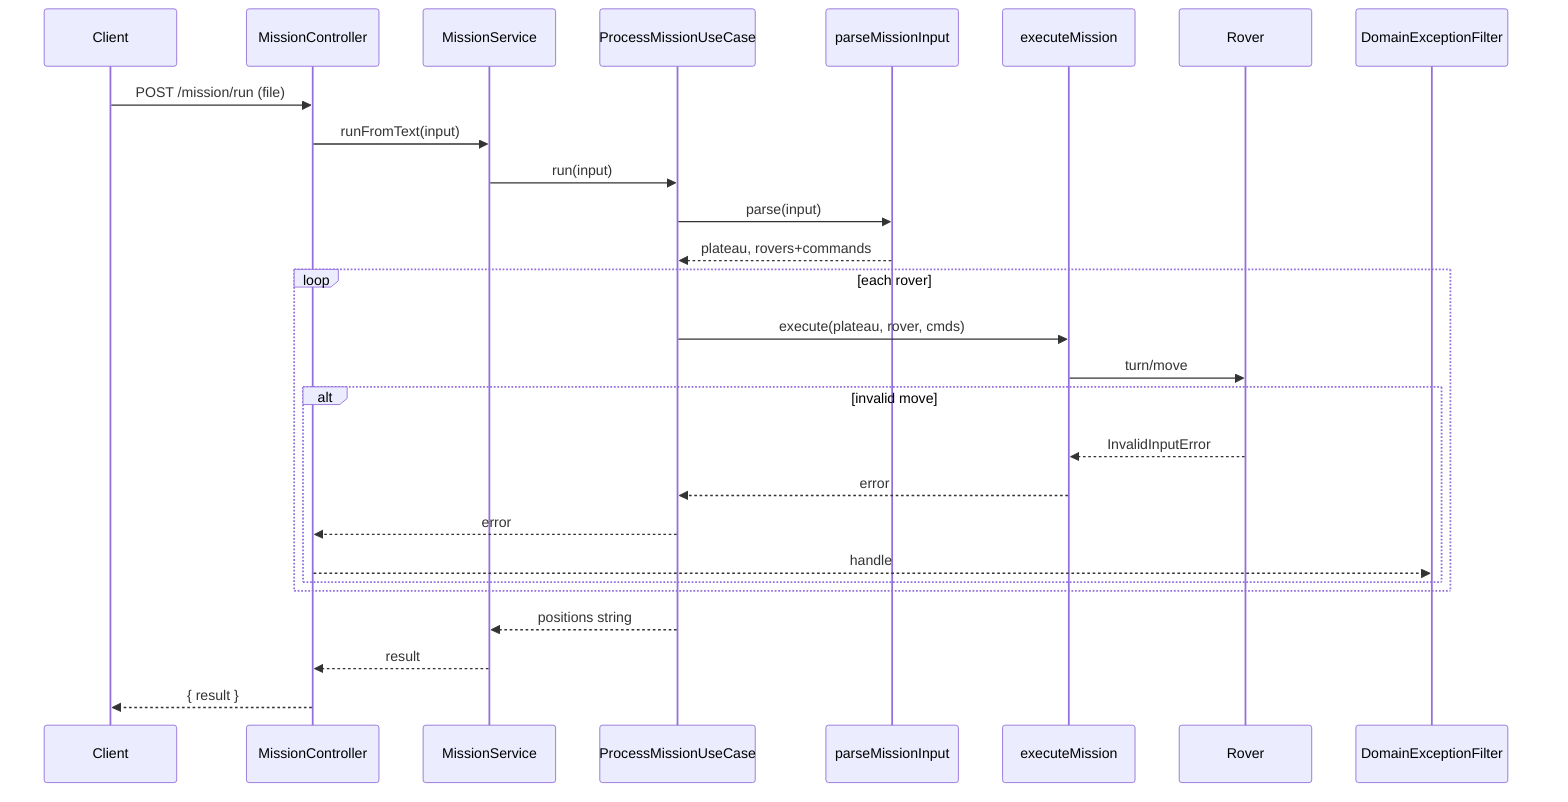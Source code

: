 sequenceDiagram
  participant C as Client
  participant Ctrl as MissionController
  participant Svc as MissionService
  participant UC as ProcessMissionUseCase
  participant Parser as parseMissionInput
  participant Exec as executeMission
  participant Rover as Rover
  participant Filter as DomainExceptionFilter

  C->>Ctrl: POST /mission/run (file)
  Ctrl->>Svc: runFromText(input)
  Svc->>UC: run(input)
  UC->>Parser: parse(input)
  Parser-->>UC: plateau, rovers+commands
  loop each rover
    UC->>Exec: execute(plateau, rover, cmds)
    Exec->>Rover: turn/move
    alt invalid move
      Rover-->>Exec: InvalidInputError
      Exec-->>UC: error
      UC-->>Ctrl: error
      Ctrl-->>Filter: handle
    end
  end
  UC-->>Svc: positions string
  Svc-->>Ctrl: result
  Ctrl-->>C: { result }
